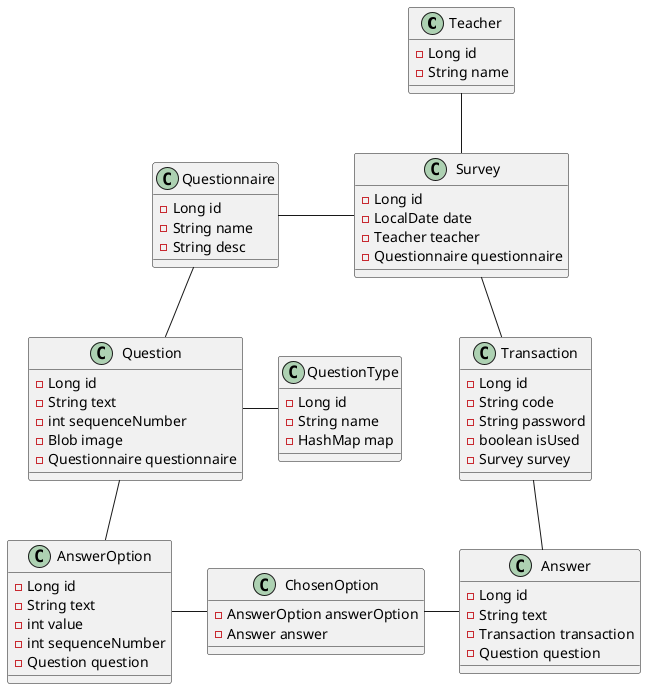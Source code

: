 @startuml

class Teacher {
- Long id
- String name

}

class Survey {
- Long id
- LocalDate date
- Teacher teacher
- Questionnaire questionnaire

}

class Questionnaire {
- Long id
- String name
- String desc
}

class Question {
- Long id
- String text
- int sequenceNumber
- Blob image
- Questionnaire questionnaire


}

class QuestionType {
- Long id
- String name
- HashMap map
}

class AnswerOption {
- Long id
- String text
- int value
- int sequenceNumber
- Question question

}

class ChosenOption {
- AnswerOption answerOption
- Answer answer

}

class Answer {
- Long id
- String text
- Transaction transaction
- Question question

}

class Transaction {
- Long id
- String code
- String password
- boolean isUsed
- Survey survey


}

Teacher -down- Survey
Survey -left- Questionnaire
Questionnaire -- Question
Question -left- QuestionType
Question -- AnswerOption
AnswerOption -right- ChosenOption
ChosenOption  -right- Answer
Answer -up- Transaction
Survey -- Transaction


@enduml